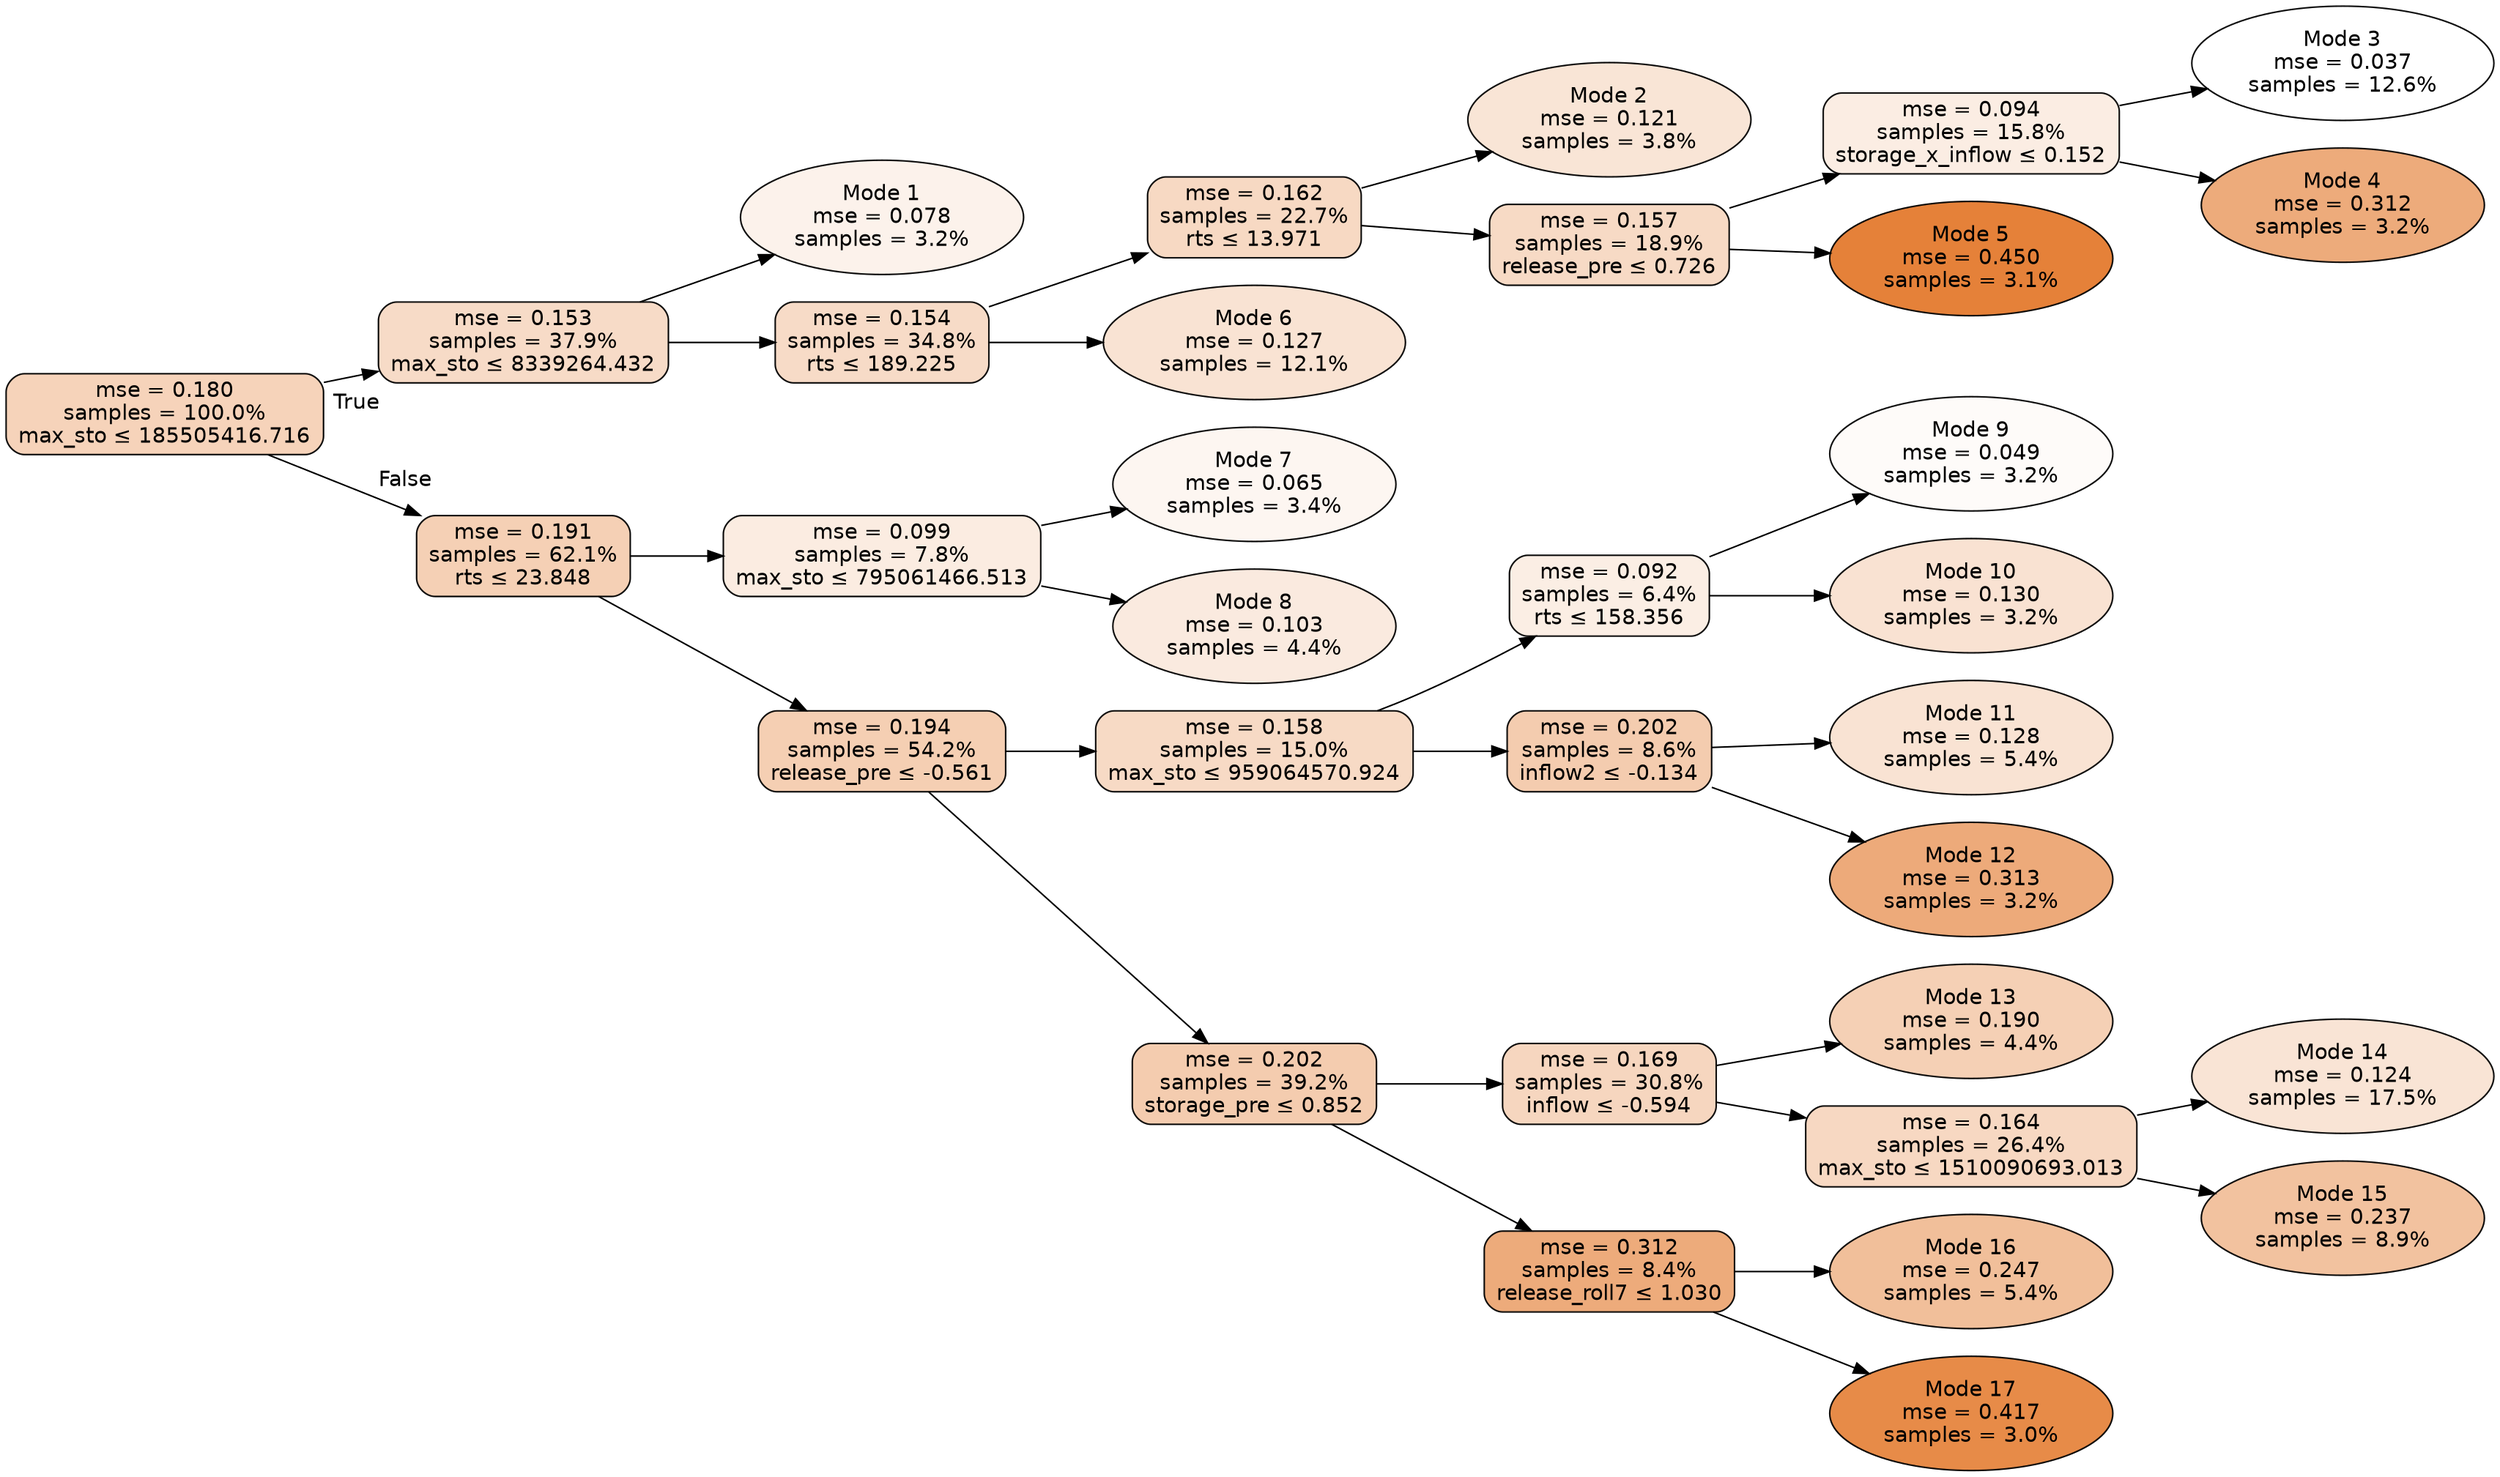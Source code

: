 digraph tree {
layout=dot
rankdir=LR;
bgcolor="transparent"
node [shape=rectangle, style="filled, rounded", color="black", fontname=helvetica] ;
edge [fontname=helvetica] ;
	"0" [label="mse = 0.180
samples = 100.0%
max_sto &le; 185505416.716", fillcolor="#f6d3ba"]
	"1" [label="mse = 0.153
samples = 37.9%
max_sto &le; 8339264.432", fillcolor="#f7dbc7"]
	"2" [shape="ellipse", shape="ellipse", label="Mode 1
mse = 0.078
samples = 3.2%", fillcolor="#fcf2eb"]
	"3" [label="mse = 0.154
samples = 34.8%
rts &le; 189.225", fillcolor="#f7dbc7"]
	"4" [label="mse = 0.162
samples = 22.7%
rts &le; 13.971", fillcolor="#f7d9c3"]
	"5" [shape="ellipse", label="Mode 2
mse = 0.121
samples = 3.8%", fillcolor="#f9e5d6"]
	"6" [label="mse = 0.157
samples = 18.9%
release_pre &le; 0.726", fillcolor="#f7dac5"]
	"7" [label="mse = 0.094
samples = 15.8%
storage_x_inflow &le; 0.152", fillcolor="#fbede3"]
	"8" [shape="ellipse", label="Mode 3
mse = 0.037
samples = 12.6%", fillcolor="#ffffff"]
	"9" [shape="ellipse", label="Mode 4
mse = 0.312
samples = 3.2%", fillcolor="#edab7b"]
	"10" [shape="ellipse", label="Mode 5
mse = 0.450
samples = 3.1%", fillcolor="#e58139"]
	"11" [shape="ellipse", label="Mode 6
mse = 0.127
samples = 12.1%", fillcolor="#f9e3d3"]
	"12" [label="mse = 0.191
samples = 62.1%
rts &le; 23.848", fillcolor="#f5d0b5"]
	"13" [label="mse = 0.099
samples = 7.8%
max_sto &le; 795061466.513", fillcolor="#fbece1"]
	"14" [shape="ellipse", label="Mode 7
mse = 0.065
samples = 3.4%", fillcolor="#fdf6f1"]
	"15" [shape="ellipse", label="Mode 8
mse = 0.103
samples = 4.4%", fillcolor="#faeadf"]
	"16" [label="mse = 0.194
samples = 54.2%
release_pre &le; -0.561", fillcolor="#f5cfb3"]
	"17" [label="mse = 0.158
samples = 15.0%
max_sto &le; 959064570.924", fillcolor="#f7dac5"]
	"18" [label="mse = 0.092
samples = 6.4%
rts &le; 158.356", fillcolor="#fbeee4"]
	"19" [shape="ellipse", label="Mode 9
mse = 0.049
samples = 3.2%", fillcolor="#fefbf9"]
	"20" [shape="ellipse", label="Mode 10
mse = 0.130
samples = 3.2%", fillcolor="#f9e2d2"]
	"21" [label="mse = 0.202
samples = 8.6%
inflow2 &le; -0.134", fillcolor="#f4ccaf"]
	"22" [shape="ellipse", label="Mode 11
mse = 0.128
samples = 5.4%", fillcolor="#f9e3d3"]
	"23" [shape="ellipse", label="Mode 12
mse = 0.313
samples = 3.2%", fillcolor="#edaa7a"]
	"24" [label="mse = 0.202
samples = 39.2%
storage_pre &le; 0.852", fillcolor="#f4ccaf"]
	"25" [label="mse = 0.169
samples = 30.8%
inflow &le; -0.594", fillcolor="#f6d6bf"]
	"26" [shape="ellipse", label="Mode 13
mse = 0.190
samples = 4.4%", fillcolor="#f5d0b5"]
	"27" [label="mse = 0.164
samples = 26.4%
max_sto &le; 1510090693.013", fillcolor="#f7d8c2"]
	"28" [shape="ellipse", label="Mode 14
mse = 0.124
samples = 17.5%", fillcolor="#f9e4d5"]
	"29" [shape="ellipse", label="Mode 15
mse = 0.237
samples = 8.9%", fillcolor="#f2c29f"]
	"30" [label="mse = 0.312
samples = 8.4%
release_roll7 &le; 1.030", fillcolor="#edab7b"]
	"31" [shape="ellipse", label="Mode 16
mse = 0.247
samples = 5.4%", fillcolor="#f1bf9a"]
	"32" [shape="ellipse", label="Mode 17
mse = 0.417
samples = 3.0%", fillcolor="#e78b48"]

	"0" -> "1" [labeldistance=2.5, labelangle=45, headlabel="True"]
	"1" -> "2"
	"1" -> "3"
	"3" -> "4"
	"4" -> "5"
	"4" -> "6"
	"6" -> "7"
	"7" -> "8"
	"7" -> "9"
	"6" -> "10"
	"3" -> "11"
	"0" -> "12" [labeldistance=2.5, labelangle=-45, headlabel="False"]
	"12" -> "13"
	"13" -> "14"
	"13" -> "15"
	"12" -> "16"
	"16" -> "17"
	"17" -> "18"
	"18" -> "19"
	"18" -> "20"
	"17" -> "21"
	"21" -> "22"
	"21" -> "23"
	"16" -> "24"
	"24" -> "25"
	"25" -> "26"
	"25" -> "27"
	"27" -> "28"
	"27" -> "29"
	"24" -> "30"
	"30" -> "31"
	"30" -> "32"
}
